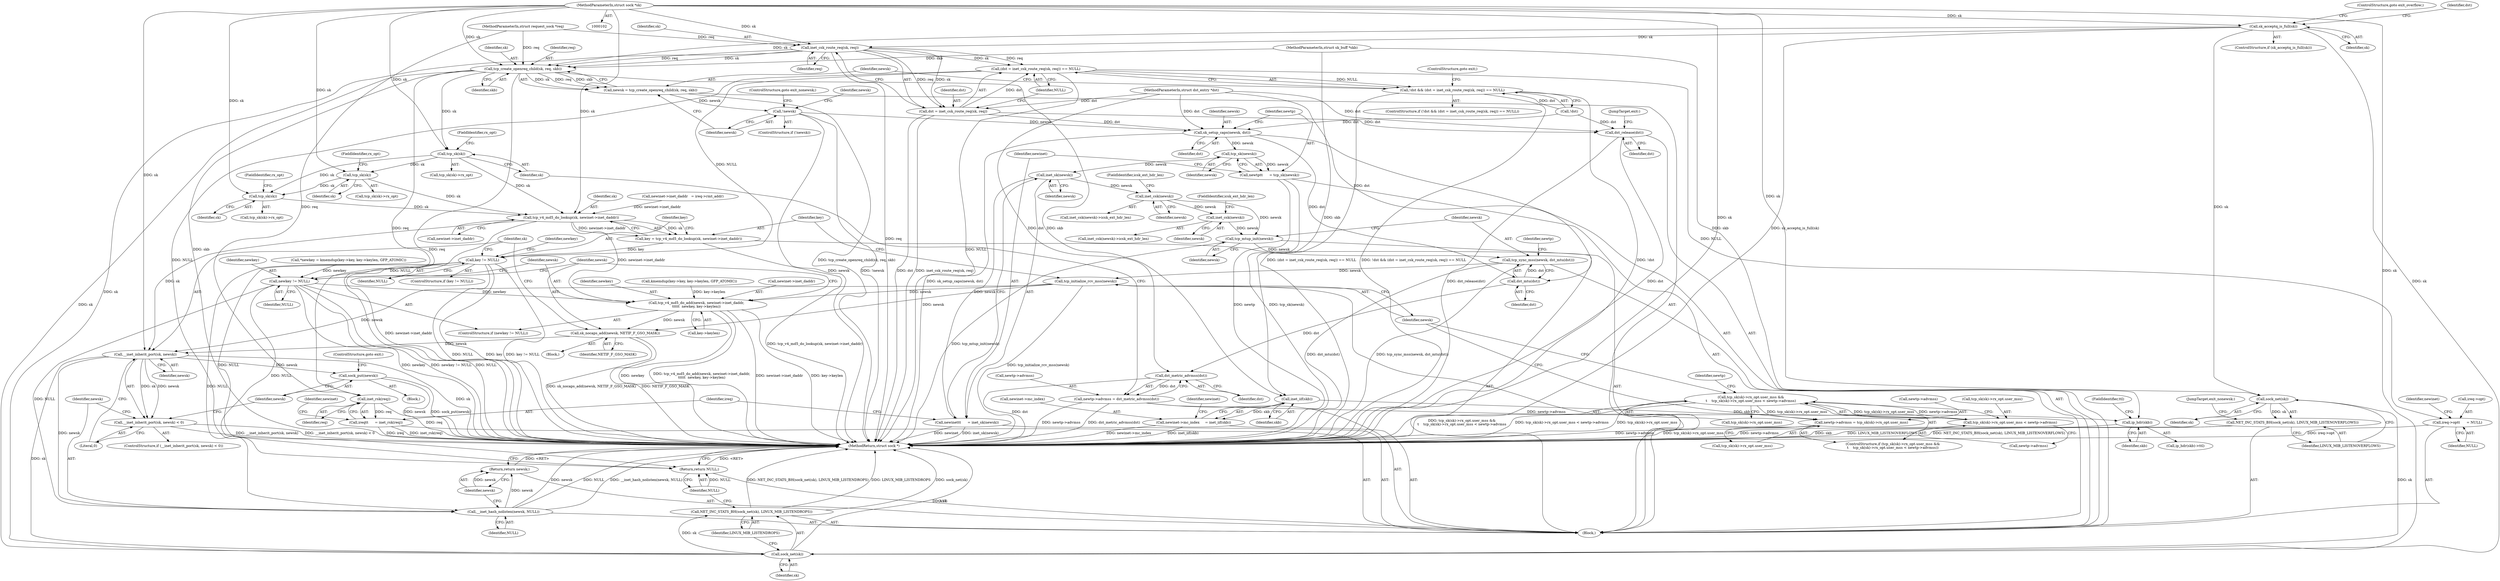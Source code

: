 digraph "0_linux_f6d8bd051c391c1c0458a30b2a7abcd939329259_31@pointer" {
"1000115" [label="(Call,sk_acceptq_is_full(sk))"];
"1000103" [label="(MethodParameterIn,struct sock *sk)"];
"1000125" [label="(Call,inet_csk_route_req(sk, req))"];
"1000122" [label="(Call,(dst = inet_csk_route_req(sk, req)) == NULL)"];
"1000119" [label="(Call,!dst && (dst = inet_csk_route_req(sk, req)) == NULL)"];
"1000191" [label="(Call,ireq->opt\t      = NULL)"];
"1000287" [label="(Call,key != NULL)"];
"1000303" [label="(Call,newkey != NULL)"];
"1000306" [label="(Call,tcp_v4_md5_do_add(newsk, newinet->inet_daddr,\n\t\t\t\t\t  newkey, key->keylen))"];
"1000315" [label="(Call,sk_nocaps_add(newsk, NETIF_F_GSO_MASK))"];
"1000320" [label="(Call,__inet_inherit_port(sk, newsk))"];
"1000319" [label="(Call,__inet_inherit_port(sk, newsk) < 0)"];
"1000325" [label="(Call,sock_put(newsk))"];
"1000328" [label="(Call,__inet_hash_nolisten(newsk, NULL))"];
"1000331" [label="(Return,return newsk;)"];
"1000343" [label="(Call,sock_net(sk))"];
"1000342" [label="(Call,NET_INC_STATS_BH(sock_net(sk), LINUX_MIB_LISTENDROPS))"];
"1000346" [label="(Return,return NULL;)"];
"1000123" [label="(Call,dst = inet_csk_route_req(sk, req))"];
"1000145" [label="(Call,sk_setup_caps(newsk, dst))"];
"1000150" [label="(Call,tcp_sk(newsk))"];
"1000148" [label="(Call,newtp\t\t      = tcp_sk(newsk))"];
"1000154" [label="(Call,inet_sk(newsk))"];
"1000152" [label="(Call,newinet\t\t      = inet_sk(newsk))"];
"1000212" [label="(Call,inet_csk(newsk))"];
"1000220" [label="(Call,inet_csk(newsk))"];
"1000237" [label="(Call,tcp_mtup_init(newsk))"];
"1000239" [label="(Call,tcp_sync_mss(newsk, dst_mtu(dst)))"];
"1000277" [label="(Call,tcp_initialize_rcv_mss(newsk))"];
"1000241" [label="(Call,dst_mtu(dst))"];
"1000247" [label="(Call,dst_metric_advmss(dst))"];
"1000243" [label="(Call,newtp->advmss = dst_metric_advmss(dst))"];
"1000257" [label="(Call,tcp_sk(sk)->rx_opt.user_mss < newtp->advmss)"];
"1000250" [label="(Call,tcp_sk(sk)->rx_opt.user_mss &&\n\t    tcp_sk(sk)->rx_opt.user_mss < newtp->advmss)"];
"1000267" [label="(Call,newtp->advmss = tcp_sk(sk)->rx_opt.user_mss)"];
"1000339" [label="(Call,dst_release(dst))"];
"1000132" [label="(Call,tcp_create_openreq_child(sk, req, skb))"];
"1000130" [label="(Call,newsk = tcp_create_openreq_child(sk, req, skb))"];
"1000137" [label="(Call,!newsk)"];
"1000158" [label="(Call,inet_rsk(req))"];
"1000156" [label="(Call,ireq\t\t      = inet_rsk(req))"];
"1000200" [label="(Call,inet_iif(skb))"];
"1000196" [label="(Call,newinet->mc_index     = inet_iif(skb))"];
"1000207" [label="(Call,ip_hdr(skb))"];
"1000253" [label="(Call,tcp_sk(sk))"];
"1000260" [label="(Call,tcp_sk(sk))"];
"1000273" [label="(Call,tcp_sk(sk))"];
"1000281" [label="(Call,tcp_v4_md5_do_lookup(sk, newinet->inet_daddr))"];
"1000279" [label="(Call,key = tcp_v4_md5_do_lookup(sk, newinet->inet_daddr))"];
"1000335" [label="(Call,sock_net(sk))"];
"1000334" [label="(Call,NET_INC_STATS_BH(sock_net(sk), LINUX_MIB_LISTENOVERFLOWS))"];
"1000204" [label="(Identifier,newinet)"];
"1000335" [label="(Call,sock_net(sk))"];
"1000191" [label="(Call,ireq->opt\t      = NULL)"];
"1000257" [label="(Call,tcp_sk(sk)->rx_opt.user_mss < newtp->advmss)"];
"1000149" [label="(Identifier,newtp)"];
"1000343" [label="(Call,sock_net(sk))"];
"1000153" [label="(Identifier,newinet)"];
"1000255" [label="(FieldIdentifier,rx_opt)"];
"1000198" [label="(Identifier,newinet)"];
"1000316" [label="(Identifier,newsk)"];
"1000323" [label="(Literal,0)"];
"1000146" [label="(Identifier,newsk)"];
"1000337" [label="(Identifier,LINUX_MIB_LISTENOVERFLOWS)"];
"1000304" [label="(Identifier,newkey)"];
"1000150" [label="(Call,tcp_sk(newsk))"];
"1000145" [label="(Call,sk_setup_caps(newsk, dst))"];
"1000347" [label="(Identifier,NULL)"];
"1000261" [label="(Identifier,sk)"];
"1000248" [label="(Identifier,dst)"];
"1000154" [label="(Call,inet_sk(newsk))"];
"1000151" [label="(Identifier,newsk)"];
"1000319" [label="(Call,__inet_inherit_port(sk, newsk) < 0)"];
"1000126" [label="(Identifier,sk)"];
"1000119" [label="(Call,!dst && (dst = inet_csk_route_req(sk, req)) == NULL)"];
"1000340" [label="(Identifier,dst)"];
"1000147" [label="(Identifier,dst)"];
"1000237" [label="(Call,tcp_mtup_init(newsk))"];
"1000278" [label="(Identifier,newsk)"];
"1000121" [label="(Identifier,dst)"];
"1000206" [label="(Call,ip_hdr(skb)->ttl)"];
"1000132" [label="(Call,tcp_create_openreq_child(sk, req, skb))"];
"1000133" [label="(Identifier,sk)"];
"1000139" [label="(ControlStructure,goto exit_nonewsk;)"];
"1000213" [label="(Identifier,newsk)"];
"1000137" [label="(Call,!newsk)"];
"1000238" [label="(Identifier,newsk)"];
"1000311" [label="(Identifier,newkey)"];
"1000239" [label="(Call,tcp_sync_mss(newsk, dst_mtu(dst)))"];
"1000159" [label="(Identifier,req)"];
"1000244" [label="(Call,newtp->advmss)"];
"1000258" [label="(Call,tcp_sk(sk)->rx_opt.user_mss)"];
"1000251" [label="(Call,tcp_sk(sk)->rx_opt.user_mss)"];
"1000328" [label="(Call,__inet_hash_nolisten(newsk, NULL))"];
"1000315" [label="(Call,sk_nocaps_add(newsk, NETIF_F_GSO_MASK))"];
"1000219" [label="(Call,inet_csk(newsk)->icsk_ext_hdr_len)"];
"1000289" [label="(Identifier,NULL)"];
"1000336" [label="(Identifier,sk)"];
"1000156" [label="(Call,ireq\t\t      = inet_rsk(req))"];
"1000306" [label="(Call,tcp_v4_md5_do_add(newsk, newinet->inet_daddr,\n\t\t\t\t\t  newkey, key->keylen))"];
"1000127" [label="(Identifier,req)"];
"1000293" [label="(Identifier,newkey)"];
"1000334" [label="(Call,NET_INC_STATS_BH(sock_net(sk), LINUX_MIB_LISTENOVERFLOWS))"];
"1000267" [label="(Call,newtp->advmss = tcp_sk(sk)->rx_opt.user_mss)"];
"1000346" [label="(Return,return NULL;)"];
"1000207" [label="(Call,ip_hdr(skb))"];
"1000277" [label="(Call,tcp_initialize_rcv_mss(newsk))"];
"1000345" [label="(Identifier,LINUX_MIB_LISTENDROPS)"];
"1000124" [label="(Identifier,dst)"];
"1000192" [label="(Call,ireq->opt)"];
"1000264" [label="(Call,newtp->advmss)"];
"1000120" [label="(Call,!dst)"];
"1000325" [label="(Call,sock_put(newsk))"];
"1000242" [label="(Identifier,dst)"];
"1000320" [label="(Call,__inet_inherit_port(sk, newsk))"];
"1000332" [label="(Identifier,newsk)"];
"1000283" [label="(Call,newinet->inet_daddr)"];
"1000338" [label="(JumpTarget,exit_nonewsk:)"];
"1000329" [label="(Identifier,newsk)"];
"1000331" [label="(Return,return newsk;)"];
"1000208" [label="(Identifier,skb)"];
"1000243" [label="(Call,newtp->advmss = dst_metric_advmss(dst))"];
"1000290" [label="(Block,)"];
"1000305" [label="(Identifier,NULL)"];
"1000247" [label="(Call,dst_metric_advmss(dst))"];
"1000327" [label="(ControlStructure,goto exit;)"];
"1000249" [label="(ControlStructure,if (tcp_sk(sk)->rx_opt.user_mss &&\n\t    tcp_sk(sk)->rx_opt.user_mss < newtp->advmss))"];
"1000212" [label="(Call,inet_csk(newsk))"];
"1000196" [label="(Call,newinet->mc_index     = inet_iif(skb))"];
"1000125" [label="(Call,inet_csk_route_req(sk, req))"];
"1000160" [label="(Call,newinet->inet_daddr   = ireq->rmt_addr)"];
"1000302" [label="(ControlStructure,if (newkey != NULL))"];
"1000253" [label="(Call,tcp_sk(sk))"];
"1000195" [label="(Identifier,NULL)"];
"1000342" [label="(Call,NET_INC_STATS_BH(sock_net(sk), LINUX_MIB_LISTENDROPS))"];
"1000122" [label="(Call,(dst = inet_csk_route_req(sk, req)) == NULL)"];
"1000303" [label="(Call,newkey != NULL)"];
"1000339" [label="(Call,dst_release(dst))"];
"1000279" [label="(Call,key = tcp_v4_md5_do_lookup(sk, newinet->inet_daddr))"];
"1000250" [label="(Call,tcp_sk(sk)->rx_opt.user_mss &&\n\t    tcp_sk(sk)->rx_opt.user_mss < newtp->advmss)"];
"1000214" [label="(FieldIdentifier,icsk_ext_hdr_len)"];
"1000280" [label="(Identifier,key)"];
"1000312" [label="(Call,key->keylen)"];
"1000241" [label="(Call,dst_mtu(dst))"];
"1000221" [label="(Identifier,newsk)"];
"1000240" [label="(Identifier,newsk)"];
"1000330" [label="(Identifier,NULL)"];
"1000129" [label="(ControlStructure,goto exit;)"];
"1000281" [label="(Call,tcp_v4_md5_do_lookup(sk, newinet->inet_daddr))"];
"1000260" [label="(Call,tcp_sk(sk))"];
"1000148" [label="(Call,newtp\t\t      = tcp_sk(newsk))"];
"1000211" [label="(Call,inet_csk(newsk)->icsk_ext_hdr_len)"];
"1000162" [label="(Identifier,newinet)"];
"1000117" [label="(ControlStructure,goto exit_overflow;)"];
"1000288" [label="(Identifier,key)"];
"1000142" [label="(Identifier,newsk)"];
"1000318" [label="(ControlStructure,if (__inet_inherit_port(sk, newsk) < 0))"];
"1000341" [label="(JumpTarget,exit:)"];
"1000307" [label="(Identifier,newsk)"];
"1000115" [label="(Call,sk_acceptq_is_full(sk))"];
"1000321" [label="(Identifier,sk)"];
"1000282" [label="(Identifier,sk)"];
"1000294" [label="(Call,kmemdup(key->key, key->keylen, GFP_ATOMIC))"];
"1000128" [label="(Identifier,NULL)"];
"1000268" [label="(Call,newtp->advmss)"];
"1000322" [label="(Identifier,newsk)"];
"1000274" [label="(Identifier,sk)"];
"1000107" [label="(Block,)"];
"1000105" [label="(MethodParameterIn,struct request_sock *req)"];
"1000135" [label="(Identifier,skb)"];
"1000197" [label="(Call,newinet->mc_index)"];
"1000138" [label="(Identifier,newsk)"];
"1000348" [label="(MethodReturn,struct sock *)"];
"1000275" [label="(FieldIdentifier,rx_opt)"];
"1000104" [label="(MethodParameterIn,struct sk_buff *skb)"];
"1000273" [label="(Call,tcp_sk(sk))"];
"1000155" [label="(Identifier,newsk)"];
"1000254" [label="(Identifier,sk)"];
"1000286" [label="(ControlStructure,if (key != NULL))"];
"1000262" [label="(FieldIdentifier,rx_opt)"];
"1000201" [label="(Identifier,skb)"];
"1000245" [label="(Identifier,newtp)"];
"1000157" [label="(Identifier,ireq)"];
"1000123" [label="(Call,dst = inet_csk_route_req(sk, req))"];
"1000272" [label="(Call,tcp_sk(sk)->rx_opt)"];
"1000271" [label="(Call,tcp_sk(sk)->rx_opt.user_mss)"];
"1000136" [label="(ControlStructure,if (!newsk))"];
"1000269" [label="(Identifier,newtp)"];
"1000114" [label="(ControlStructure,if (sk_acceptq_is_full(sk)))"];
"1000220" [label="(Call,inet_csk(newsk))"];
"1000287" [label="(Call,key != NULL)"];
"1000158" [label="(Call,inet_rsk(req))"];
"1000200" [label="(Call,inet_iif(skb))"];
"1000152" [label="(Call,newinet\t\t      = inet_sk(newsk))"];
"1000317" [label="(Identifier,NETIF_F_GSO_MASK)"];
"1000106" [label="(MethodParameterIn,struct dst_entry *dst)"];
"1000209" [label="(FieldIdentifier,ttl)"];
"1000222" [label="(FieldIdentifier,icsk_ext_hdr_len)"];
"1000292" [label="(Call,*newkey = kmemdup(key->key, key->keylen, GFP_ATOMIC))"];
"1000103" [label="(MethodParameterIn,struct sock *sk)"];
"1000308" [label="(Call,newinet->inet_daddr)"];
"1000344" [label="(Identifier,sk)"];
"1000259" [label="(Call,tcp_sk(sk)->rx_opt)"];
"1000324" [label="(Block,)"];
"1000252" [label="(Call,tcp_sk(sk)->rx_opt)"];
"1000130" [label="(Call,newsk = tcp_create_openreq_child(sk, req, skb))"];
"1000134" [label="(Identifier,req)"];
"1000116" [label="(Identifier,sk)"];
"1000118" [label="(ControlStructure,if (!dst && (dst = inet_csk_route_req(sk, req)) == NULL))"];
"1000131" [label="(Identifier,newsk)"];
"1000326" [label="(Identifier,newsk)"];
"1000115" -> "1000114"  [label="AST: "];
"1000115" -> "1000116"  [label="CFG: "];
"1000116" -> "1000115"  [label="AST: "];
"1000117" -> "1000115"  [label="CFG: "];
"1000121" -> "1000115"  [label="CFG: "];
"1000115" -> "1000348"  [label="DDG: sk_acceptq_is_full(sk)"];
"1000103" -> "1000115"  [label="DDG: sk"];
"1000115" -> "1000125"  [label="DDG: sk"];
"1000115" -> "1000132"  [label="DDG: sk"];
"1000115" -> "1000335"  [label="DDG: sk"];
"1000115" -> "1000343"  [label="DDG: sk"];
"1000103" -> "1000102"  [label="AST: "];
"1000103" -> "1000348"  [label="DDG: sk"];
"1000103" -> "1000125"  [label="DDG: sk"];
"1000103" -> "1000132"  [label="DDG: sk"];
"1000103" -> "1000253"  [label="DDG: sk"];
"1000103" -> "1000260"  [label="DDG: sk"];
"1000103" -> "1000273"  [label="DDG: sk"];
"1000103" -> "1000281"  [label="DDG: sk"];
"1000103" -> "1000320"  [label="DDG: sk"];
"1000103" -> "1000335"  [label="DDG: sk"];
"1000103" -> "1000343"  [label="DDG: sk"];
"1000125" -> "1000123"  [label="AST: "];
"1000125" -> "1000127"  [label="CFG: "];
"1000126" -> "1000125"  [label="AST: "];
"1000127" -> "1000125"  [label="AST: "];
"1000123" -> "1000125"  [label="CFG: "];
"1000125" -> "1000348"  [label="DDG: req"];
"1000125" -> "1000122"  [label="DDG: sk"];
"1000125" -> "1000122"  [label="DDG: req"];
"1000125" -> "1000123"  [label="DDG: sk"];
"1000125" -> "1000123"  [label="DDG: req"];
"1000105" -> "1000125"  [label="DDG: req"];
"1000125" -> "1000132"  [label="DDG: sk"];
"1000125" -> "1000132"  [label="DDG: req"];
"1000125" -> "1000343"  [label="DDG: sk"];
"1000122" -> "1000119"  [label="AST: "];
"1000122" -> "1000128"  [label="CFG: "];
"1000123" -> "1000122"  [label="AST: "];
"1000128" -> "1000122"  [label="AST: "];
"1000119" -> "1000122"  [label="CFG: "];
"1000122" -> "1000348"  [label="DDG: NULL"];
"1000122" -> "1000119"  [label="DDG: NULL"];
"1000123" -> "1000122"  [label="DDG: dst"];
"1000122" -> "1000191"  [label="DDG: NULL"];
"1000122" -> "1000287"  [label="DDG: NULL"];
"1000122" -> "1000346"  [label="DDG: NULL"];
"1000119" -> "1000118"  [label="AST: "];
"1000119" -> "1000120"  [label="CFG: "];
"1000120" -> "1000119"  [label="AST: "];
"1000129" -> "1000119"  [label="CFG: "];
"1000131" -> "1000119"  [label="CFG: "];
"1000119" -> "1000348"  [label="DDG: !dst"];
"1000119" -> "1000348"  [label="DDG: (dst = inet_csk_route_req(sk, req)) == NULL"];
"1000119" -> "1000348"  [label="DDG: !dst && (dst = inet_csk_route_req(sk, req)) == NULL"];
"1000120" -> "1000119"  [label="DDG: dst"];
"1000191" -> "1000107"  [label="AST: "];
"1000191" -> "1000195"  [label="CFG: "];
"1000192" -> "1000191"  [label="AST: "];
"1000195" -> "1000191"  [label="AST: "];
"1000198" -> "1000191"  [label="CFG: "];
"1000191" -> "1000348"  [label="DDG: ireq->opt"];
"1000287" -> "1000286"  [label="AST: "];
"1000287" -> "1000289"  [label="CFG: "];
"1000288" -> "1000287"  [label="AST: "];
"1000289" -> "1000287"  [label="AST: "];
"1000293" -> "1000287"  [label="CFG: "];
"1000321" -> "1000287"  [label="CFG: "];
"1000287" -> "1000348"  [label="DDG: key != NULL"];
"1000287" -> "1000348"  [label="DDG: NULL"];
"1000287" -> "1000348"  [label="DDG: key"];
"1000279" -> "1000287"  [label="DDG: key"];
"1000287" -> "1000303"  [label="DDG: NULL"];
"1000287" -> "1000328"  [label="DDG: NULL"];
"1000287" -> "1000346"  [label="DDG: NULL"];
"1000303" -> "1000302"  [label="AST: "];
"1000303" -> "1000305"  [label="CFG: "];
"1000304" -> "1000303"  [label="AST: "];
"1000305" -> "1000303"  [label="AST: "];
"1000307" -> "1000303"  [label="CFG: "];
"1000316" -> "1000303"  [label="CFG: "];
"1000303" -> "1000348"  [label="DDG: newkey"];
"1000303" -> "1000348"  [label="DDG: newkey != NULL"];
"1000303" -> "1000348"  [label="DDG: NULL"];
"1000292" -> "1000303"  [label="DDG: newkey"];
"1000303" -> "1000306"  [label="DDG: newkey"];
"1000303" -> "1000328"  [label="DDG: NULL"];
"1000303" -> "1000346"  [label="DDG: NULL"];
"1000306" -> "1000302"  [label="AST: "];
"1000306" -> "1000312"  [label="CFG: "];
"1000307" -> "1000306"  [label="AST: "];
"1000308" -> "1000306"  [label="AST: "];
"1000311" -> "1000306"  [label="AST: "];
"1000312" -> "1000306"  [label="AST: "];
"1000316" -> "1000306"  [label="CFG: "];
"1000306" -> "1000348"  [label="DDG: key->keylen"];
"1000306" -> "1000348"  [label="DDG: newkey"];
"1000306" -> "1000348"  [label="DDG: tcp_v4_md5_do_add(newsk, newinet->inet_daddr,\n\t\t\t\t\t  newkey, key->keylen)"];
"1000306" -> "1000348"  [label="DDG: newinet->inet_daddr"];
"1000277" -> "1000306"  [label="DDG: newsk"];
"1000281" -> "1000306"  [label="DDG: newinet->inet_daddr"];
"1000294" -> "1000306"  [label="DDG: key->keylen"];
"1000306" -> "1000315"  [label="DDG: newsk"];
"1000315" -> "1000290"  [label="AST: "];
"1000315" -> "1000317"  [label="CFG: "];
"1000316" -> "1000315"  [label="AST: "];
"1000317" -> "1000315"  [label="AST: "];
"1000321" -> "1000315"  [label="CFG: "];
"1000315" -> "1000348"  [label="DDG: sk_nocaps_add(newsk, NETIF_F_GSO_MASK)"];
"1000315" -> "1000348"  [label="DDG: NETIF_F_GSO_MASK"];
"1000277" -> "1000315"  [label="DDG: newsk"];
"1000315" -> "1000320"  [label="DDG: newsk"];
"1000320" -> "1000319"  [label="AST: "];
"1000320" -> "1000322"  [label="CFG: "];
"1000321" -> "1000320"  [label="AST: "];
"1000322" -> "1000320"  [label="AST: "];
"1000323" -> "1000320"  [label="CFG: "];
"1000320" -> "1000348"  [label="DDG: sk"];
"1000320" -> "1000319"  [label="DDG: sk"];
"1000320" -> "1000319"  [label="DDG: newsk"];
"1000281" -> "1000320"  [label="DDG: sk"];
"1000277" -> "1000320"  [label="DDG: newsk"];
"1000320" -> "1000325"  [label="DDG: newsk"];
"1000320" -> "1000328"  [label="DDG: newsk"];
"1000320" -> "1000343"  [label="DDG: sk"];
"1000319" -> "1000318"  [label="AST: "];
"1000319" -> "1000323"  [label="CFG: "];
"1000323" -> "1000319"  [label="AST: "];
"1000326" -> "1000319"  [label="CFG: "];
"1000329" -> "1000319"  [label="CFG: "];
"1000319" -> "1000348"  [label="DDG: __inet_inherit_port(sk, newsk) < 0"];
"1000319" -> "1000348"  [label="DDG: __inet_inherit_port(sk, newsk)"];
"1000325" -> "1000324"  [label="AST: "];
"1000325" -> "1000326"  [label="CFG: "];
"1000326" -> "1000325"  [label="AST: "];
"1000327" -> "1000325"  [label="CFG: "];
"1000325" -> "1000348"  [label="DDG: newsk"];
"1000325" -> "1000348"  [label="DDG: sock_put(newsk)"];
"1000328" -> "1000107"  [label="AST: "];
"1000328" -> "1000330"  [label="CFG: "];
"1000329" -> "1000328"  [label="AST: "];
"1000330" -> "1000328"  [label="AST: "];
"1000332" -> "1000328"  [label="CFG: "];
"1000328" -> "1000348"  [label="DDG: __inet_hash_nolisten(newsk, NULL)"];
"1000328" -> "1000348"  [label="DDG: newsk"];
"1000328" -> "1000348"  [label="DDG: NULL"];
"1000328" -> "1000331"  [label="DDG: newsk"];
"1000331" -> "1000107"  [label="AST: "];
"1000331" -> "1000332"  [label="CFG: "];
"1000332" -> "1000331"  [label="AST: "];
"1000348" -> "1000331"  [label="CFG: "];
"1000331" -> "1000348"  [label="DDG: <RET>"];
"1000332" -> "1000331"  [label="DDG: newsk"];
"1000343" -> "1000342"  [label="AST: "];
"1000343" -> "1000344"  [label="CFG: "];
"1000344" -> "1000343"  [label="AST: "];
"1000345" -> "1000343"  [label="CFG: "];
"1000343" -> "1000348"  [label="DDG: sk"];
"1000343" -> "1000342"  [label="DDG: sk"];
"1000335" -> "1000343"  [label="DDG: sk"];
"1000132" -> "1000343"  [label="DDG: sk"];
"1000342" -> "1000107"  [label="AST: "];
"1000342" -> "1000345"  [label="CFG: "];
"1000345" -> "1000342"  [label="AST: "];
"1000347" -> "1000342"  [label="CFG: "];
"1000342" -> "1000348"  [label="DDG: sock_net(sk)"];
"1000342" -> "1000348"  [label="DDG: NET_INC_STATS_BH(sock_net(sk), LINUX_MIB_LISTENDROPS)"];
"1000342" -> "1000348"  [label="DDG: LINUX_MIB_LISTENDROPS"];
"1000346" -> "1000107"  [label="AST: "];
"1000346" -> "1000347"  [label="CFG: "];
"1000347" -> "1000346"  [label="AST: "];
"1000348" -> "1000346"  [label="CFG: "];
"1000346" -> "1000348"  [label="DDG: <RET>"];
"1000347" -> "1000346"  [label="DDG: NULL"];
"1000124" -> "1000123"  [label="AST: "];
"1000128" -> "1000123"  [label="CFG: "];
"1000123" -> "1000348"  [label="DDG: inet_csk_route_req(sk, req)"];
"1000123" -> "1000348"  [label="DDG: dst"];
"1000106" -> "1000123"  [label="DDG: dst"];
"1000123" -> "1000145"  [label="DDG: dst"];
"1000123" -> "1000339"  [label="DDG: dst"];
"1000145" -> "1000107"  [label="AST: "];
"1000145" -> "1000147"  [label="CFG: "];
"1000146" -> "1000145"  [label="AST: "];
"1000147" -> "1000145"  [label="AST: "];
"1000149" -> "1000145"  [label="CFG: "];
"1000145" -> "1000348"  [label="DDG: sk_setup_caps(newsk, dst)"];
"1000137" -> "1000145"  [label="DDG: newsk"];
"1000120" -> "1000145"  [label="DDG: dst"];
"1000106" -> "1000145"  [label="DDG: dst"];
"1000145" -> "1000150"  [label="DDG: newsk"];
"1000145" -> "1000241"  [label="DDG: dst"];
"1000150" -> "1000148"  [label="AST: "];
"1000150" -> "1000151"  [label="CFG: "];
"1000151" -> "1000150"  [label="AST: "];
"1000148" -> "1000150"  [label="CFG: "];
"1000150" -> "1000148"  [label="DDG: newsk"];
"1000150" -> "1000154"  [label="DDG: newsk"];
"1000148" -> "1000107"  [label="AST: "];
"1000149" -> "1000148"  [label="AST: "];
"1000153" -> "1000148"  [label="CFG: "];
"1000148" -> "1000348"  [label="DDG: newtp"];
"1000148" -> "1000348"  [label="DDG: tcp_sk(newsk)"];
"1000154" -> "1000152"  [label="AST: "];
"1000154" -> "1000155"  [label="CFG: "];
"1000155" -> "1000154"  [label="AST: "];
"1000152" -> "1000154"  [label="CFG: "];
"1000154" -> "1000152"  [label="DDG: newsk"];
"1000154" -> "1000212"  [label="DDG: newsk"];
"1000152" -> "1000107"  [label="AST: "];
"1000153" -> "1000152"  [label="AST: "];
"1000157" -> "1000152"  [label="CFG: "];
"1000152" -> "1000348"  [label="DDG: newinet"];
"1000152" -> "1000348"  [label="DDG: inet_sk(newsk)"];
"1000212" -> "1000211"  [label="AST: "];
"1000212" -> "1000213"  [label="CFG: "];
"1000213" -> "1000212"  [label="AST: "];
"1000214" -> "1000212"  [label="CFG: "];
"1000212" -> "1000220"  [label="DDG: newsk"];
"1000212" -> "1000237"  [label="DDG: newsk"];
"1000220" -> "1000219"  [label="AST: "];
"1000220" -> "1000221"  [label="CFG: "];
"1000221" -> "1000220"  [label="AST: "];
"1000222" -> "1000220"  [label="CFG: "];
"1000220" -> "1000237"  [label="DDG: newsk"];
"1000237" -> "1000107"  [label="AST: "];
"1000237" -> "1000238"  [label="CFG: "];
"1000238" -> "1000237"  [label="AST: "];
"1000240" -> "1000237"  [label="CFG: "];
"1000237" -> "1000348"  [label="DDG: tcp_mtup_init(newsk)"];
"1000237" -> "1000239"  [label="DDG: newsk"];
"1000239" -> "1000107"  [label="AST: "];
"1000239" -> "1000241"  [label="CFG: "];
"1000240" -> "1000239"  [label="AST: "];
"1000241" -> "1000239"  [label="AST: "];
"1000245" -> "1000239"  [label="CFG: "];
"1000239" -> "1000348"  [label="DDG: tcp_sync_mss(newsk, dst_mtu(dst))"];
"1000239" -> "1000348"  [label="DDG: dst_mtu(dst)"];
"1000241" -> "1000239"  [label="DDG: dst"];
"1000239" -> "1000277"  [label="DDG: newsk"];
"1000277" -> "1000107"  [label="AST: "];
"1000277" -> "1000278"  [label="CFG: "];
"1000278" -> "1000277"  [label="AST: "];
"1000280" -> "1000277"  [label="CFG: "];
"1000277" -> "1000348"  [label="DDG: tcp_initialize_rcv_mss(newsk)"];
"1000241" -> "1000242"  [label="CFG: "];
"1000242" -> "1000241"  [label="AST: "];
"1000106" -> "1000241"  [label="DDG: dst"];
"1000241" -> "1000247"  [label="DDG: dst"];
"1000247" -> "1000243"  [label="AST: "];
"1000247" -> "1000248"  [label="CFG: "];
"1000248" -> "1000247"  [label="AST: "];
"1000243" -> "1000247"  [label="CFG: "];
"1000247" -> "1000348"  [label="DDG: dst"];
"1000247" -> "1000243"  [label="DDG: dst"];
"1000106" -> "1000247"  [label="DDG: dst"];
"1000243" -> "1000107"  [label="AST: "];
"1000244" -> "1000243"  [label="AST: "];
"1000254" -> "1000243"  [label="CFG: "];
"1000243" -> "1000348"  [label="DDG: newtp->advmss"];
"1000243" -> "1000348"  [label="DDG: dst_metric_advmss(dst)"];
"1000243" -> "1000257"  [label="DDG: newtp->advmss"];
"1000257" -> "1000250"  [label="AST: "];
"1000257" -> "1000264"  [label="CFG: "];
"1000258" -> "1000257"  [label="AST: "];
"1000264" -> "1000257"  [label="AST: "];
"1000250" -> "1000257"  [label="CFG: "];
"1000257" -> "1000348"  [label="DDG: newtp->advmss"];
"1000257" -> "1000250"  [label="DDG: tcp_sk(sk)->rx_opt.user_mss"];
"1000257" -> "1000250"  [label="DDG: newtp->advmss"];
"1000250" -> "1000249"  [label="AST: "];
"1000250" -> "1000251"  [label="CFG: "];
"1000251" -> "1000250"  [label="AST: "];
"1000269" -> "1000250"  [label="CFG: "];
"1000278" -> "1000250"  [label="CFG: "];
"1000250" -> "1000348"  [label="DDG: tcp_sk(sk)->rx_opt.user_mss"];
"1000250" -> "1000348"  [label="DDG: tcp_sk(sk)->rx_opt.user_mss < newtp->advmss"];
"1000250" -> "1000348"  [label="DDG: tcp_sk(sk)->rx_opt.user_mss &&\n\t    tcp_sk(sk)->rx_opt.user_mss < newtp->advmss"];
"1000250" -> "1000267"  [label="DDG: tcp_sk(sk)->rx_opt.user_mss"];
"1000267" -> "1000249"  [label="AST: "];
"1000267" -> "1000271"  [label="CFG: "];
"1000268" -> "1000267"  [label="AST: "];
"1000271" -> "1000267"  [label="AST: "];
"1000278" -> "1000267"  [label="CFG: "];
"1000267" -> "1000348"  [label="DDG: newtp->advmss"];
"1000267" -> "1000348"  [label="DDG: tcp_sk(sk)->rx_opt.user_mss"];
"1000339" -> "1000107"  [label="AST: "];
"1000339" -> "1000340"  [label="CFG: "];
"1000340" -> "1000339"  [label="AST: "];
"1000341" -> "1000339"  [label="CFG: "];
"1000339" -> "1000348"  [label="DDG: dst_release(dst)"];
"1000339" -> "1000348"  [label="DDG: dst"];
"1000120" -> "1000339"  [label="DDG: dst"];
"1000106" -> "1000339"  [label="DDG: dst"];
"1000132" -> "1000130"  [label="AST: "];
"1000132" -> "1000135"  [label="CFG: "];
"1000133" -> "1000132"  [label="AST: "];
"1000134" -> "1000132"  [label="AST: "];
"1000135" -> "1000132"  [label="AST: "];
"1000130" -> "1000132"  [label="CFG: "];
"1000132" -> "1000348"  [label="DDG: req"];
"1000132" -> "1000348"  [label="DDG: skb"];
"1000132" -> "1000130"  [label="DDG: sk"];
"1000132" -> "1000130"  [label="DDG: req"];
"1000132" -> "1000130"  [label="DDG: skb"];
"1000105" -> "1000132"  [label="DDG: req"];
"1000104" -> "1000132"  [label="DDG: skb"];
"1000132" -> "1000158"  [label="DDG: req"];
"1000132" -> "1000200"  [label="DDG: skb"];
"1000132" -> "1000253"  [label="DDG: sk"];
"1000130" -> "1000107"  [label="AST: "];
"1000131" -> "1000130"  [label="AST: "];
"1000138" -> "1000130"  [label="CFG: "];
"1000130" -> "1000348"  [label="DDG: tcp_create_openreq_child(sk, req, skb)"];
"1000130" -> "1000137"  [label="DDG: newsk"];
"1000137" -> "1000136"  [label="AST: "];
"1000137" -> "1000138"  [label="CFG: "];
"1000138" -> "1000137"  [label="AST: "];
"1000139" -> "1000137"  [label="CFG: "];
"1000142" -> "1000137"  [label="CFG: "];
"1000137" -> "1000348"  [label="DDG: newsk"];
"1000137" -> "1000348"  [label="DDG: !newsk"];
"1000158" -> "1000156"  [label="AST: "];
"1000158" -> "1000159"  [label="CFG: "];
"1000159" -> "1000158"  [label="AST: "];
"1000156" -> "1000158"  [label="CFG: "];
"1000158" -> "1000348"  [label="DDG: req"];
"1000158" -> "1000156"  [label="DDG: req"];
"1000105" -> "1000158"  [label="DDG: req"];
"1000156" -> "1000107"  [label="AST: "];
"1000157" -> "1000156"  [label="AST: "];
"1000162" -> "1000156"  [label="CFG: "];
"1000156" -> "1000348"  [label="DDG: ireq"];
"1000156" -> "1000348"  [label="DDG: inet_rsk(req)"];
"1000200" -> "1000196"  [label="AST: "];
"1000200" -> "1000201"  [label="CFG: "];
"1000201" -> "1000200"  [label="AST: "];
"1000196" -> "1000200"  [label="CFG: "];
"1000200" -> "1000196"  [label="DDG: skb"];
"1000104" -> "1000200"  [label="DDG: skb"];
"1000200" -> "1000207"  [label="DDG: skb"];
"1000196" -> "1000107"  [label="AST: "];
"1000197" -> "1000196"  [label="AST: "];
"1000204" -> "1000196"  [label="CFG: "];
"1000196" -> "1000348"  [label="DDG: inet_iif(skb)"];
"1000196" -> "1000348"  [label="DDG: newinet->mc_index"];
"1000207" -> "1000206"  [label="AST: "];
"1000207" -> "1000208"  [label="CFG: "];
"1000208" -> "1000207"  [label="AST: "];
"1000209" -> "1000207"  [label="CFG: "];
"1000207" -> "1000348"  [label="DDG: skb"];
"1000104" -> "1000207"  [label="DDG: skb"];
"1000253" -> "1000252"  [label="AST: "];
"1000253" -> "1000254"  [label="CFG: "];
"1000254" -> "1000253"  [label="AST: "];
"1000255" -> "1000253"  [label="CFG: "];
"1000253" -> "1000260"  [label="DDG: sk"];
"1000253" -> "1000273"  [label="DDG: sk"];
"1000253" -> "1000281"  [label="DDG: sk"];
"1000260" -> "1000259"  [label="AST: "];
"1000260" -> "1000261"  [label="CFG: "];
"1000261" -> "1000260"  [label="AST: "];
"1000262" -> "1000260"  [label="CFG: "];
"1000260" -> "1000273"  [label="DDG: sk"];
"1000260" -> "1000281"  [label="DDG: sk"];
"1000273" -> "1000272"  [label="AST: "];
"1000273" -> "1000274"  [label="CFG: "];
"1000274" -> "1000273"  [label="AST: "];
"1000275" -> "1000273"  [label="CFG: "];
"1000273" -> "1000281"  [label="DDG: sk"];
"1000281" -> "1000279"  [label="AST: "];
"1000281" -> "1000283"  [label="CFG: "];
"1000282" -> "1000281"  [label="AST: "];
"1000283" -> "1000281"  [label="AST: "];
"1000279" -> "1000281"  [label="CFG: "];
"1000281" -> "1000348"  [label="DDG: newinet->inet_daddr"];
"1000281" -> "1000279"  [label="DDG: sk"];
"1000281" -> "1000279"  [label="DDG: newinet->inet_daddr"];
"1000160" -> "1000281"  [label="DDG: newinet->inet_daddr"];
"1000279" -> "1000107"  [label="AST: "];
"1000280" -> "1000279"  [label="AST: "];
"1000288" -> "1000279"  [label="CFG: "];
"1000279" -> "1000348"  [label="DDG: tcp_v4_md5_do_lookup(sk, newinet->inet_daddr)"];
"1000335" -> "1000334"  [label="AST: "];
"1000335" -> "1000336"  [label="CFG: "];
"1000336" -> "1000335"  [label="AST: "];
"1000337" -> "1000335"  [label="CFG: "];
"1000335" -> "1000334"  [label="DDG: sk"];
"1000334" -> "1000107"  [label="AST: "];
"1000334" -> "1000337"  [label="CFG: "];
"1000337" -> "1000334"  [label="AST: "];
"1000338" -> "1000334"  [label="CFG: "];
"1000334" -> "1000348"  [label="DDG: NET_INC_STATS_BH(sock_net(sk), LINUX_MIB_LISTENOVERFLOWS)"];
"1000334" -> "1000348"  [label="DDG: LINUX_MIB_LISTENOVERFLOWS"];
}
